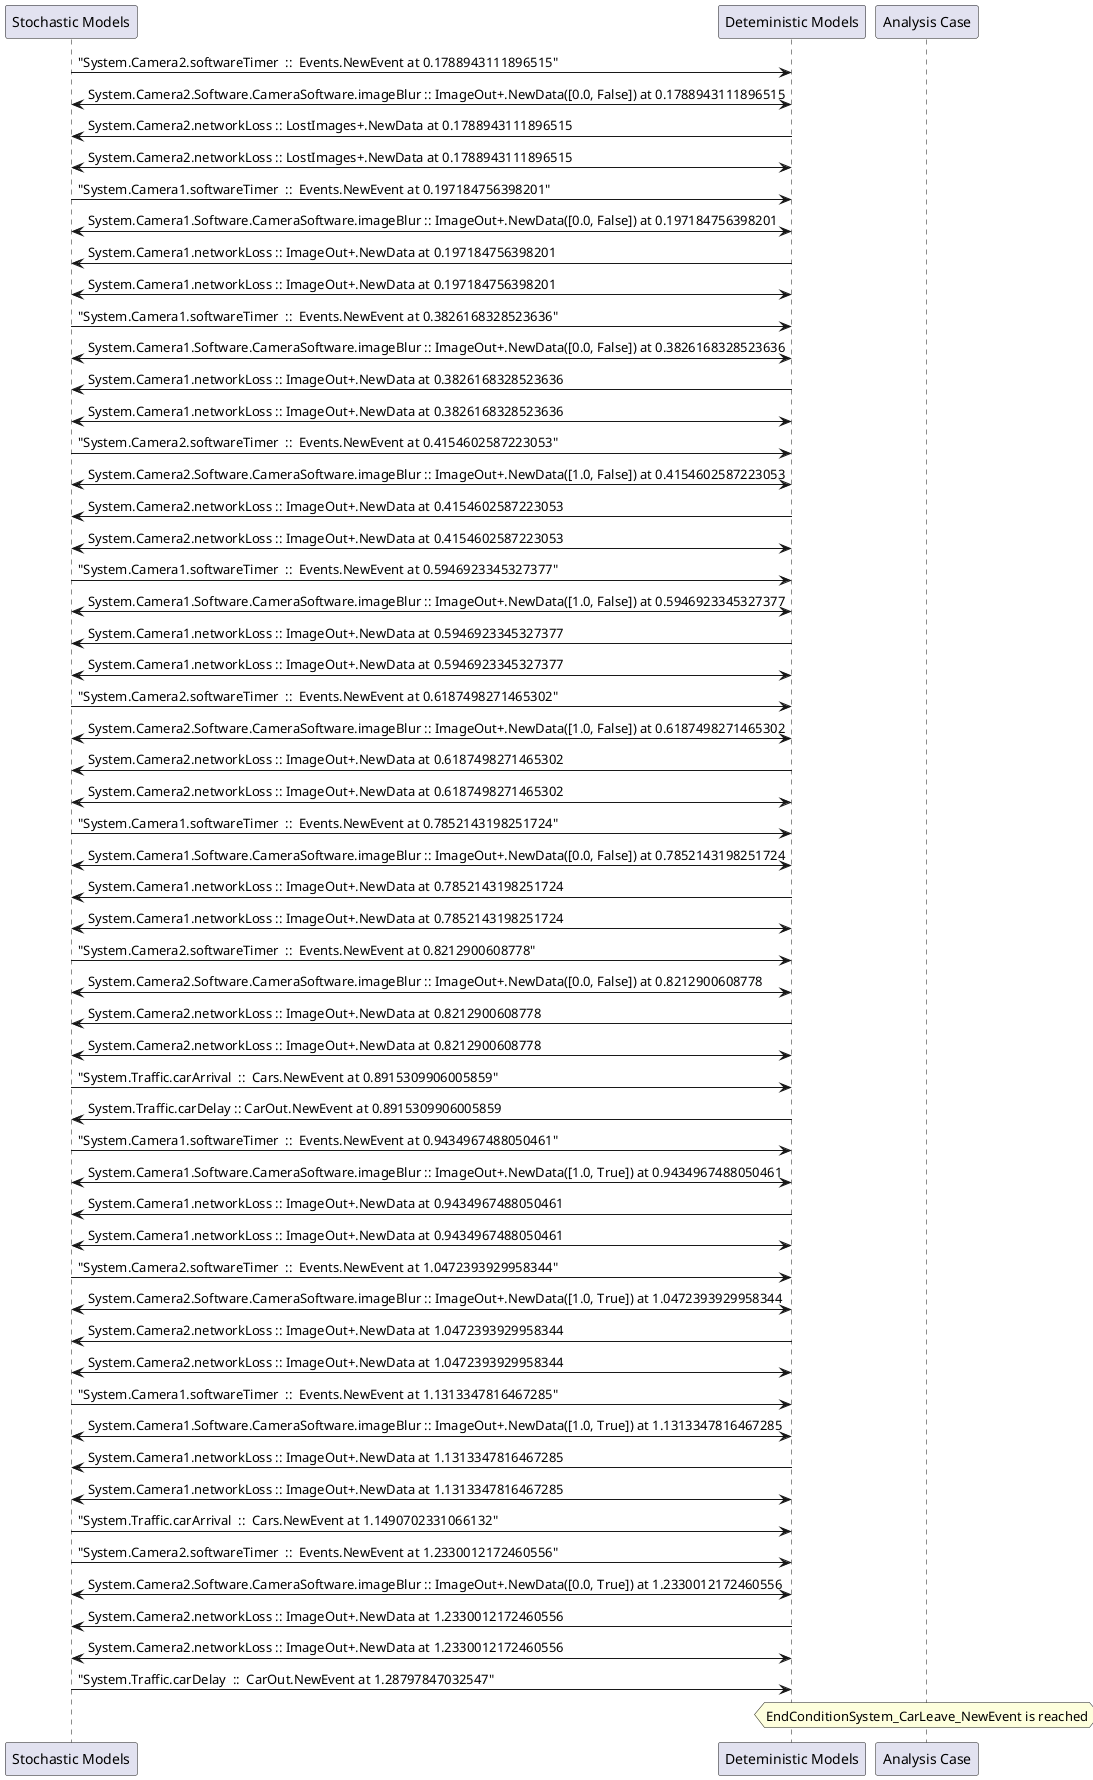 
	@startuml
	participant "Stochastic Models" as stochmodel
	participant "Deteministic Models" as detmodel
	participant "Analysis Case" as analysis
	{1067_stop} stochmodel -> detmodel : "System.Camera2.softwareTimer  ::  Events.NewEvent at 0.1788943111896515"
detmodel <-> stochmodel : System.Camera2.Software.CameraSoftware.imageBlur :: ImageOut+.NewData([0.0, False]) at 0.1788943111896515
detmodel -> stochmodel : System.Camera2.networkLoss :: LostImages+.NewData at 0.1788943111896515
detmodel <-> stochmodel : System.Camera2.networkLoss :: LostImages+.NewData at 0.1788943111896515
{1051_stop} stochmodel -> detmodel : "System.Camera1.softwareTimer  ::  Events.NewEvent at 0.197184756398201"
detmodel <-> stochmodel : System.Camera1.Software.CameraSoftware.imageBlur :: ImageOut+.NewData([0.0, False]) at 0.197184756398201
detmodel -> stochmodel : System.Camera1.networkLoss :: ImageOut+.NewData at 0.197184756398201
detmodel <-> stochmodel : System.Camera1.networkLoss :: ImageOut+.NewData at 0.197184756398201
{1052_stop} stochmodel -> detmodel : "System.Camera1.softwareTimer  ::  Events.NewEvent at 0.3826168328523636"
detmodel <-> stochmodel : System.Camera1.Software.CameraSoftware.imageBlur :: ImageOut+.NewData([0.0, False]) at 0.3826168328523636
detmodel -> stochmodel : System.Camera1.networkLoss :: ImageOut+.NewData at 0.3826168328523636
detmodel <-> stochmodel : System.Camera1.networkLoss :: ImageOut+.NewData at 0.3826168328523636
{1068_stop} stochmodel -> detmodel : "System.Camera2.softwareTimer  ::  Events.NewEvent at 0.4154602587223053"
detmodel <-> stochmodel : System.Camera2.Software.CameraSoftware.imageBlur :: ImageOut+.NewData([1.0, False]) at 0.4154602587223053
detmodel -> stochmodel : System.Camera2.networkLoss :: ImageOut+.NewData at 0.4154602587223053
detmodel <-> stochmodel : System.Camera2.networkLoss :: ImageOut+.NewData at 0.4154602587223053
{1053_stop} stochmodel -> detmodel : "System.Camera1.softwareTimer  ::  Events.NewEvent at 0.5946923345327377"
detmodel <-> stochmodel : System.Camera1.Software.CameraSoftware.imageBlur :: ImageOut+.NewData([1.0, False]) at 0.5946923345327377
detmodel -> stochmodel : System.Camera1.networkLoss :: ImageOut+.NewData at 0.5946923345327377
detmodel <-> stochmodel : System.Camera1.networkLoss :: ImageOut+.NewData at 0.5946923345327377
{1069_stop} stochmodel -> detmodel : "System.Camera2.softwareTimer  ::  Events.NewEvent at 0.6187498271465302"
detmodel <-> stochmodel : System.Camera2.Software.CameraSoftware.imageBlur :: ImageOut+.NewData([1.0, False]) at 0.6187498271465302
detmodel -> stochmodel : System.Camera2.networkLoss :: ImageOut+.NewData at 0.6187498271465302
detmodel <-> stochmodel : System.Camera2.networkLoss :: ImageOut+.NewData at 0.6187498271465302
{1054_stop} stochmodel -> detmodel : "System.Camera1.softwareTimer  ::  Events.NewEvent at 0.7852143198251724"
detmodel <-> stochmodel : System.Camera1.Software.CameraSoftware.imageBlur :: ImageOut+.NewData([0.0, False]) at 0.7852143198251724
detmodel -> stochmodel : System.Camera1.networkLoss :: ImageOut+.NewData at 0.7852143198251724
detmodel <-> stochmodel : System.Camera1.networkLoss :: ImageOut+.NewData at 0.7852143198251724
{1070_stop} stochmodel -> detmodel : "System.Camera2.softwareTimer  ::  Events.NewEvent at 0.8212900608778"
detmodel <-> stochmodel : System.Camera2.Software.CameraSoftware.imageBlur :: ImageOut+.NewData([0.0, False]) at 0.8212900608778
detmodel -> stochmodel : System.Camera2.networkLoss :: ImageOut+.NewData at 0.8212900608778
detmodel <-> stochmodel : System.Camera2.networkLoss :: ImageOut+.NewData at 0.8212900608778
{1082_stop} stochmodel -> detmodel : "System.Traffic.carArrival  ::  Cars.NewEvent at 0.8915309906005859"
{1090_start} detmodel -> stochmodel : System.Traffic.carDelay :: CarOut.NewEvent at 0.8915309906005859
{1055_stop} stochmodel -> detmodel : "System.Camera1.softwareTimer  ::  Events.NewEvent at 0.9434967488050461"
detmodel <-> stochmodel : System.Camera1.Software.CameraSoftware.imageBlur :: ImageOut+.NewData([1.0, True]) at 0.9434967488050461
detmodel -> stochmodel : System.Camera1.networkLoss :: ImageOut+.NewData at 0.9434967488050461
detmodel <-> stochmodel : System.Camera1.networkLoss :: ImageOut+.NewData at 0.9434967488050461
{1071_stop} stochmodel -> detmodel : "System.Camera2.softwareTimer  ::  Events.NewEvent at 1.0472393929958344"
detmodel <-> stochmodel : System.Camera2.Software.CameraSoftware.imageBlur :: ImageOut+.NewData([1.0, True]) at 1.0472393929958344
detmodel -> stochmodel : System.Camera2.networkLoss :: ImageOut+.NewData at 1.0472393929958344
detmodel <-> stochmodel : System.Camera2.networkLoss :: ImageOut+.NewData at 1.0472393929958344
{1056_stop} stochmodel -> detmodel : "System.Camera1.softwareTimer  ::  Events.NewEvent at 1.1313347816467285"
detmodel <-> stochmodel : System.Camera1.Software.CameraSoftware.imageBlur :: ImageOut+.NewData([1.0, True]) at 1.1313347816467285
detmodel -> stochmodel : System.Camera1.networkLoss :: ImageOut+.NewData at 1.1313347816467285
detmodel <-> stochmodel : System.Camera1.networkLoss :: ImageOut+.NewData at 1.1313347816467285
{1083_stop} stochmodel -> detmodel : "System.Traffic.carArrival  ::  Cars.NewEvent at 1.1490702331066132"
{1072_stop} stochmodel -> detmodel : "System.Camera2.softwareTimer  ::  Events.NewEvent at 1.2330012172460556"
detmodel <-> stochmodel : System.Camera2.Software.CameraSoftware.imageBlur :: ImageOut+.NewData([0.0, True]) at 1.2330012172460556
detmodel -> stochmodel : System.Camera2.networkLoss :: ImageOut+.NewData at 1.2330012172460556
detmodel <-> stochmodel : System.Camera2.networkLoss :: ImageOut+.NewData at 1.2330012172460556
{1090_stop} stochmodel -> detmodel : "System.Traffic.carDelay  ::  CarOut.NewEvent at 1.28797847032547"
{1090_start} <-> {1090_stop} : delay
hnote over analysis 
EndConditionSystem_CarLeave_NewEvent is reached
endnote
@enduml